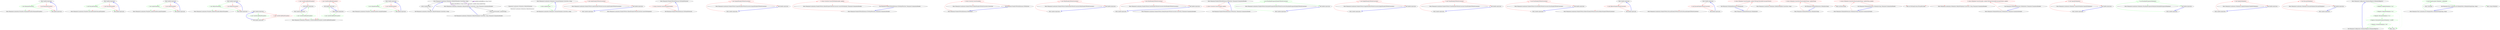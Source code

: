 digraph  {
n0 [cluster="lambda expression", label="Entry lambda expression", span="16-16"];
n1 [cluster="lambda expression", color=red, community=0, label="2: new RomanianFormatter()", span="16-16"];
n2 [cluster="lambda expression", label="Exit lambda expression", span="16-16"];
n3 [cluster="Humanizer.Localisation.Formatters.RomanianFormatter.RomanianFormatter()", label="Entry Humanizer.Localisation.Formatters.RomanianFormatter.RomanianFormatter()", span="2-2"];
n4 [cluster="lambda expression", label="Entry lambda expression", span="17-17"];
n5 [cluster="lambda expression", color=red, community=0, label="2: new RussianFormatter()", span="17-17"];
n6 [cluster="lambda expression", label="Exit lambda expression", span="17-17"];
n7 [cluster="Humanizer.Localisation.Formatters.RussianFormatter.RussianFormatter()", label="Entry Humanizer.Localisation.Formatters.RussianFormatter.RussianFormatter()", span="4-4"];
n8 [cluster="lambda expression", label="Entry lambda expression", span="18-18"];
n9 [cluster="lambda expression", color=red, community=0, label="2: new ArabicFormatter()", span="18-18"];
n10 [cluster="lambda expression", label="Exit lambda expression", span="18-18"];
n11 [cluster="Humanizer.Localisation.Formatters.ArabicFormatter.ArabicFormatter()", label="Entry Humanizer.Localisation.Formatters.ArabicFormatter.ArabicFormatter()", span="2-2"];
n12 [cluster="lambda expression", label="Entry lambda expression", span="19-19"];
n13 [cluster="lambda expression", color=red, community=0, label="2: new HebrewFormatter()", span="19-19"];
n14 [cluster="lambda expression", label="Exit lambda expression", span="19-19"];
n15 [cluster="Humanizer.Localisation.Formatters.HebrewFormatter.HebrewFormatter()", label="Entry Humanizer.Localisation.Formatters.HebrewFormatter.HebrewFormatter()", span="2-2"];
n16 [cluster="lambda expression", label="Entry lambda expression", span="20-20"];
n17 [cluster="lambda expression", color=red, community=0, label="2: new CzechSlovakPolishFormatter()", span="20-20"];
n18 [cluster="lambda expression", label="Exit lambda expression", span="20-20"];
n19 [cluster="Humanizer.Localisation.Formatters.CzechSlovakPolishFormatter.CzechSlovakPolishFormatter()", label="Entry Humanizer.Localisation.Formatters.CzechSlovakPolishFormatter.CzechSlovakPolishFormatter()", span="2-2"];
n20 [cluster="lambda expression", label="Entry lambda expression", span="21-21"];
n21 [cluster="lambda expression", color=red, community=1, label="2: new CzechSlovakPolishFormatter()", span="21-21"];
n22 [cluster="lambda expression", label="Exit lambda expression", span="21-21"];
n23 [cluster="lambda expression", label="Entry lambda expression", span="22-22"];
n24 [cluster="lambda expression", color=red, community=1, label="2: new CzechSlovakPolishFormatter()", span="22-22"];
n25 [cluster="lambda expression", label="Exit lambda expression", span="22-22"];
n26 [cluster="lambda expression", label="Entry lambda expression", span="23-23"];
n27 [cluster="lambda expression", color=red, community=0, label="2: new SerbianFormatter()", span="23-23"];
n28 [cluster="lambda expression", label="Exit lambda expression", span="23-23"];
n29 [cluster="Humanizer.Localisation.Formatters.SerbianFormatter.SerbianFormatter()", label="Entry Humanizer.Localisation.Formatters.SerbianFormatter.SerbianFormatter()", span="2-2"];
d1 [cluster="lambda expression", color=green, community=0, label="2: new RomanianFormatter()", span="16-16"];
d5 [cluster="lambda expression", color=green, community=0, label="2: new RussianFormatter()", span="17-17"];
d9 [cluster="lambda expression", color=green, community=0, label="2: new ArabicFormatter()", span="18-18"];
d13 [cluster="lambda expression", color=green, community=0, label="2: new HebrewFormatter()", span="19-19"];
d17 [cluster="lambda expression", color=green, community=0, label="2: new CzechSlovakPolishFormatter()", span="20-20"];
d21 [cluster="lambda expression", color=green, community=0, label="2: new CzechSlovakPolishFormatter()", span="21-21"];
d24 [cluster="lambda expression", color=green, community=0, label="2: new CzechSlovakPolishFormatter()", span="22-22"];
d27 [cluster="lambda expression", color=green, community=0, label="2: new SerbianFormatter()", span="23-23"];
m1_3 [cluster="Humanizer.Localisation.Ordinalizers.DefaultOrdinalizer.Convert(int, string)", file="DefaultOrdinalizer.cs", label="Entry Humanizer.Localisation.Ordinalizers.DefaultOrdinalizer.Convert(int, string)", span="9-9"];
m1_4 [cluster="Humanizer.Localisation.Ordinalizers.DefaultOrdinalizer.Convert(int, string)", file="DefaultOrdinalizer.cs", label="return numberString;", span="11-11"];
m1_5 [cluster="Humanizer.Localisation.Ordinalizers.DefaultOrdinalizer.Convert(int, string)", file="DefaultOrdinalizer.cs", label="Exit Humanizer.Localisation.Ordinalizers.DefaultOrdinalizer.Convert(int, string)", span="9-9"];
m1_0 [cluster="Humanizer.Localisation.Ordinalizers.DefaultOrdinalizer.Convert(int, string, Humanizer.GrammaticalGender)", file="DefaultOrdinalizer.cs", label="Entry Humanizer.Localisation.Ordinalizers.DefaultOrdinalizer.Convert(int, string, Humanizer.GrammaticalGender)", span="4-4"];
m1_1 [cluster="Humanizer.Localisation.Ordinalizers.DefaultOrdinalizer.Convert(int, string, Humanizer.GrammaticalGender)", file="DefaultOrdinalizer.cs", label="return Convert(number, numberString);", span="6-6"];
m1_2 [cluster="Humanizer.Localisation.Ordinalizers.DefaultOrdinalizer.Convert(int, string, Humanizer.GrammaticalGender)", file="DefaultOrdinalizer.cs", label="Exit Humanizer.Localisation.Ordinalizers.DefaultOrdinalizer.Convert(int, string, Humanizer.GrammaticalGender)", span="4-4"];
m1_6 [file="DefaultOrdinalizer.cs", label="Humanizer.Localisation.Ordinalizers.DefaultOrdinalizer", span=""];
m3_0 [cluster="Humanizer.Localisation.Ordinalizers.GermanOrdinalizer.Convert(int, string)", file="GermanOrdinalizer.cs", label="Entry Humanizer.Localisation.Ordinalizers.GermanOrdinalizer.Convert(int, string)", span="4-4"];
m3_1 [cluster="Humanizer.Localisation.Ordinalizers.GermanOrdinalizer.Convert(int, string)", color=green, community=0, file="GermanOrdinalizer.cs", label="1: return numberString + ''.'';", span="6-6"];
m3_2 [cluster="Humanizer.Localisation.Ordinalizers.GermanOrdinalizer.Convert(int, string)", file="GermanOrdinalizer.cs", label="Exit Humanizer.Localisation.Ordinalizers.GermanOrdinalizer.Convert(int, string)", span="4-4"];
m8_7 [cluster="Humanizer.Localisation.NumberToWords.ArabicNumberToWordsConverter.ArabicNumberToWordsConverter()", file="NumberToWordsExtension.cs", label="Entry Humanizer.Localisation.NumberToWords.ArabicNumberToWordsConverter.ArabicNumberToWordsConverter()", span="6-6"];
m8_48 [cluster="Humanizer.NumberToWordsExtension.ToOrdinalWords(int)", file="NumberToWordsExtension.cs", label="Entry Humanizer.NumberToWordsExtension.ToOrdinalWords(int)", span="66-66"];
m8_49 [cluster="Humanizer.NumberToWordsExtension.ToOrdinalWords(int)", color=red, community=0, file="NumberToWordsExtension.cs", label="0: return Converter.ConvertToOrdinal(number);", span="68-68"];
m8_50 [cluster="Humanizer.NumberToWordsExtension.ToOrdinalWords(int)", file="NumberToWordsExtension.cs", label="Exit Humanizer.NumberToWordsExtension.ToOrdinalWords(int)", span="66-66"];
m8_15 [cluster="Humanizer.Localisation.NumberToWords.SpanishNumberToWordsConverter.SpanishNumberToWordsConverter()", file="NumberToWordsExtension.cs", label="Entry Humanizer.Localisation.NumberToWords.SpanishNumberToWordsConverter.SpanishNumberToWordsConverter()", span="5-5"];
m8_55 [cluster="Humanizer.Localisation.NumberToWords.DefaultNumberToWordsConverter.ConvertToOrdinal(int, Humanizer.GrammaticalGender)", file="NumberToWordsExtension.cs", label="Entry Humanizer.Localisation.NumberToWords.DefaultNumberToWordsConverter.ConvertToOrdinal(int, Humanizer.GrammaticalGender)", span="35-35"];
m8_43 [cluster="Humanizer.Localisation.NumberToWords.DefaultNumberToWordsConverter.Convert(int)", file="NumberToWordsExtension.cs", label="Entry Humanizer.Localisation.NumberToWords.DefaultNumberToWordsConverter.Convert(int)", span="22-22"];
m8_19 [cluster="Humanizer.Localisation.NumberToWords.PolishNumberToWordsConverter.PolishNumberToWordsConverter()", file="NumberToWordsExtension.cs", label="Entry Humanizer.Localisation.NumberToWords.PolishNumberToWordsConverter.PolishNumberToWordsConverter()", span="4-4"];
m8_40 [cluster="Humanizer.NumberToWordsExtension.ToWords(int)", file="NumberToWordsExtension.cs", label="Entry Humanizer.NumberToWordsExtension.ToWords(int)", span="32-32"];
m8_41 [cluster="Humanizer.NumberToWordsExtension.ToWords(int)", color=red, community=0, file="NumberToWordsExtension.cs", label="0: return Converter.Convert(number);", span="34-34"];
m8_42 [cluster="Humanizer.NumberToWordsExtension.ToWords(int)", file="NumberToWordsExtension.cs", label="Exit Humanizer.NumberToWordsExtension.ToWords(int)", span="32-32"];
m8_35 [cluster="Humanizer.Localisation.NumberToWords.DutchNumberToWordsConverter.DutchNumberToWordsConverter()", file="NumberToWordsExtension.cs", label="Entry Humanizer.Localisation.NumberToWords.DutchNumberToWordsConverter.DutchNumberToWordsConverter()", span="11-11"];
m8_44 [cluster="Humanizer.NumberToWordsExtension.ToWords(int, Humanizer.GrammaticalGender)", file="NumberToWordsExtension.cs", label="Entry Humanizer.NumberToWordsExtension.ToWords(int, Humanizer.GrammaticalGender)", span="56-56"];
m8_45 [cluster="Humanizer.NumberToWordsExtension.ToWords(int, Humanizer.GrammaticalGender)", color=red, community=0, file="NumberToWordsExtension.cs", label="0: return Converter.Convert(number, gender);", span="58-58"];
m8_46 [cluster="Humanizer.NumberToWordsExtension.ToWords(int, Humanizer.GrammaticalGender)", file="NumberToWordsExtension.cs", label="Exit Humanizer.NumberToWordsExtension.ToWords(int, Humanizer.GrammaticalGender)", span="56-56"];
m8_23 [cluster="Humanizer.Localisation.NumberToWords.BrazilianPortugueseNumberToWordsConverter.BrazilianPortugueseNumberToWordsConverter()", file="NumberToWordsExtension.cs", label="Entry Humanizer.Localisation.NumberToWords.BrazilianPortugueseNumberToWordsConverter.BrazilianPortugueseNumberToWordsConverter()", span="5-5"];
m8_3 [cluster="Humanizer.Localisation.NumberToWords.EnglishNumberToWordsConverter.EnglishNumberToWordsConverter()", file="NumberToWordsExtension.cs", label="Entry Humanizer.Localisation.NumberToWords.EnglishNumberToWordsConverter.EnglishNumberToWordsConverter()", span="5-5"];
m8_31 [cluster="Humanizer.Localisation.NumberToWords.FrenchNumberToWordsConverter.FrenchNumberToWordsConverter()", file="NumberToWordsExtension.cs", label="Entry Humanizer.Localisation.NumberToWords.FrenchNumberToWordsConverter.FrenchNumberToWordsConverter()", span="5-5"];
m8_11 [cluster="Humanizer.Localisation.NumberToWords.FarsiNumberToWordsConverter.FarsiNumberToWordsConverter()", file="NumberToWordsExtension.cs", label="Entry Humanizer.Localisation.NumberToWords.FarsiNumberToWordsConverter.FarsiNumberToWordsConverter()", span="5-5"];
m8_52 [cluster="Humanizer.NumberToWordsExtension.ToOrdinalWords(int, Humanizer.GrammaticalGender)", file="NumberToWordsExtension.cs", label="Entry Humanizer.NumberToWordsExtension.ToOrdinalWords(int, Humanizer.GrammaticalGender)", span="79-79"];
m8_53 [cluster="Humanizer.NumberToWordsExtension.ToOrdinalWords(int, Humanizer.GrammaticalGender)", color=red, community=0, file="NumberToWordsExtension.cs", label="0: return Converter.ConvertToOrdinal(number, gender);", span="81-81"];
m8_54 [cluster="Humanizer.NumberToWordsExtension.ToOrdinalWords(int, Humanizer.GrammaticalGender)", file="NumberToWordsExtension.cs", label="Exit Humanizer.NumberToWordsExtension.ToOrdinalWords(int, Humanizer.GrammaticalGender)", span="79-79"];
m8_47 [cluster="Humanizer.Localisation.NumberToWords.DefaultNumberToWordsConverter.Convert(int, Humanizer.GrammaticalGender)", file="NumberToWordsExtension.cs", label="Entry Humanizer.Localisation.NumberToWords.DefaultNumberToWordsConverter.Convert(int, Humanizer.GrammaticalGender)", span="12-12"];
m8_36 [cluster="lambda expression", file="NumberToWordsExtension.cs", label="Entry lambda expression", span="24-24"];
m8_0 [cluster="lambda expression", file="NumberToWordsExtension.cs", label="Entry lambda expression", span="15-15"];
m8_1 [cluster="lambda expression", color=red, community=0, file="NumberToWordsExtension.cs", label="0: new EnglishNumberToWordsConverter()", span="15-15"];
m8_2 [cluster="lambda expression", file="NumberToWordsExtension.cs", label="Exit lambda expression", span="15-15"];
m8_4 [cluster="lambda expression", file="NumberToWordsExtension.cs", label="Entry lambda expression", span="16-16"];
m8_5 [cluster="lambda expression", color=red, community=0, file="NumberToWordsExtension.cs", label="0: new ArabicNumberToWordsConverter()", span="16-16"];
m8_6 [cluster="lambda expression", file="NumberToWordsExtension.cs", label="Exit lambda expression", span="16-16"];
m8_8 [cluster="lambda expression", file="NumberToWordsExtension.cs", label="Entry lambda expression", span="17-17"];
m8_9 [cluster="lambda expression", color=red, community=0, file="NumberToWordsExtension.cs", label="0: new FarsiNumberToWordsConverter()", span="17-17"];
m8_10 [cluster="lambda expression", file="NumberToWordsExtension.cs", label="Exit lambda expression", span="17-17"];
m8_12 [cluster="lambda expression", file="NumberToWordsExtension.cs", label="Entry lambda expression", span="18-18"];
m8_13 [cluster="lambda expression", color=red, community=0, file="NumberToWordsExtension.cs", label="0: new SpanishNumberToWordsConverter()", span="18-18"];
m8_14 [cluster="lambda expression", file="NumberToWordsExtension.cs", label="Exit lambda expression", span="18-18"];
m8_16 [cluster="lambda expression", file="NumberToWordsExtension.cs", label="Entry lambda expression", span="19-19"];
m8_17 [cluster="lambda expression", color=red, community=0, file="NumberToWordsExtension.cs", label="0: new PolishNumberToWordsConverter()", span="19-19"];
m8_18 [cluster="lambda expression", file="NumberToWordsExtension.cs", label="Exit lambda expression", span="19-19"];
m8_20 [cluster="lambda expression", file="NumberToWordsExtension.cs", label="Entry lambda expression", span="20-20"];
m8_21 [cluster="lambda expression", color=green, community=0, file="NumberToWordsExtension.cs", label="0: new BrazilianPortugueseNumberToWordsConverter()", span="20-20"];
m8_22 [cluster="lambda expression", file="NumberToWordsExtension.cs", label="Exit lambda expression", span="20-20"];
m8_24 [cluster="lambda expression", file="NumberToWordsExtension.cs", label="Entry lambda expression", span="21-21"];
m8_25 [cluster="lambda expression", color=red, community=0, file="NumberToWordsExtension.cs", label="0: new RussianNumberToWordsConverter()", span="21-21"];
m8_26 [cluster="lambda expression", file="NumberToWordsExtension.cs", label="Exit lambda expression", span="21-21"];
m8_28 [cluster="lambda expression", file="NumberToWordsExtension.cs", label="Entry lambda expression", span="22-22"];
m8_29 [cluster="lambda expression", color=red, community=0, file="NumberToWordsExtension.cs", label="0: new FrenchNumberToWordsConverter()", span="22-22"];
m8_30 [cluster="lambda expression", file="NumberToWordsExtension.cs", label="Exit lambda expression", span="22-22"];
m8_32 [cluster="lambda expression", file="NumberToWordsExtension.cs", label="Entry lambda expression", span="23-23"];
m8_33 [cluster="lambda expression", color=red, community=0, file="NumberToWordsExtension.cs", label="0: new DutchNumberToWordsConverter()", span="23-23"];
m8_34 [cluster="lambda expression", file="NumberToWordsExtension.cs", label="Exit lambda expression", span="23-23"];
m8_37 [cluster="lambda expression", color=red, community=0, file="NumberToWordsExtension.cs", label="0: new HebrewNumberToWordsConverter()", span="24-24"];
m8_38 [cluster="lambda expression", file="NumberToWordsExtension.cs", label="Exit lambda expression", span="24-24"];
m8_39 [cluster="Humanizer.Localisation.NumberToWords.HebrewNumberToWordsConverter.HebrewNumberToWordsConverter()", file="NumberToWordsExtension.cs", label="Entry Humanizer.Localisation.NumberToWords.HebrewNumberToWordsConverter.HebrewNumberToWordsConverter()", span="5-5"];
m8_27 [cluster="Humanizer.Localisation.NumberToWords.RussianNumberToWordsConverter.RussianNumberToWordsConverter()", file="NumberToWordsExtension.cs", label="Entry Humanizer.Localisation.NumberToWords.RussianNumberToWordsConverter.RussianNumberToWordsConverter()", span="6-6"];
m8_51 [cluster="Humanizer.Localisation.NumberToWords.DefaultNumberToWordsConverter.ConvertToOrdinal(int)", file="NumberToWordsExtension.cs", label="Entry Humanizer.Localisation.NumberToWords.DefaultNumberToWordsConverter.ConvertToOrdinal(int)", span="45-45"];
m10_28 [cluster="int.ToString(System.IFormatProvider)", file="OrdinalizeExtensions.cs", label="Entry int.ToString(System.IFormatProvider)", span="0-0"];
m10_7 [cluster="Humanizer.Localisation.Ordinalizers.SpanishOrdinalizer.SpanishOrdinalizer()", file="OrdinalizeExtensions.cs", label="Entry Humanizer.Localisation.Ordinalizers.SpanishOrdinalizer.SpanishOrdinalizer()", span="2-2"];
m10_25 [cluster="Humanizer.OrdinalizeExtensions.Ordinalize(int)", file="OrdinalizeExtensions.cs", label="Entry Humanizer.OrdinalizeExtensions.Ordinalize(int)", span="50-50"];
m10_26 [cluster="Humanizer.OrdinalizeExtensions.Ordinalize(int)", color=red, community=0, file="OrdinalizeExtensions.cs", label="0: return Ordinalizer.Convert(number, number.ToString(CultureInfo.InvariantCulture));", span="52-52"];
m10_27 [cluster="Humanizer.OrdinalizeExtensions.Ordinalize(int)", file="OrdinalizeExtensions.cs", label="Exit Humanizer.OrdinalizeExtensions.Ordinalize(int)", span="50-50"];
m10_21 [cluster="Humanizer.OrdinalizeExtensions.Ordinalize(string, Humanizer.GrammaticalGender)", file="OrdinalizeExtensions.cs", label="Entry Humanizer.OrdinalizeExtensions.Ordinalize(string, Humanizer.GrammaticalGender)", span="40-40"];
m10_22 [cluster="Humanizer.OrdinalizeExtensions.Ordinalize(string, Humanizer.GrammaticalGender)", color=red, community=0, file="OrdinalizeExtensions.cs", label="0: return Ordinalizer.Convert(int.Parse(numberString), numberString, gender);", span="42-42"];
m10_23 [cluster="Humanizer.OrdinalizeExtensions.Ordinalize(string, Humanizer.GrammaticalGender)", file="OrdinalizeExtensions.cs", label="Exit Humanizer.OrdinalizeExtensions.Ordinalize(string, Humanizer.GrammaticalGender)", span="40-40"];
m10_11 [cluster="Humanizer.Localisation.Ordinalizers.BrazilianPortugueseOrdinalizer.BrazilianPortugueseOrdinalizer()", file="OrdinalizeExtensions.cs", label="Entry Humanizer.Localisation.Ordinalizers.BrazilianPortugueseOrdinalizer.BrazilianPortugueseOrdinalizer()", span="2-2"];
m10_16 [cluster="Humanizer.OrdinalizeExtensions.Ordinalize(string)", file="OrdinalizeExtensions.cs", label="Entry Humanizer.OrdinalizeExtensions.Ordinalize(string)", span="26-26"];
m10_17 [cluster="Humanizer.OrdinalizeExtensions.Ordinalize(string)", color=red, community=0, file="OrdinalizeExtensions.cs", label="0: return Ordinalizer.Convert(int.Parse(numberString), numberString);", span="28-28"];
m10_18 [cluster="Humanizer.OrdinalizeExtensions.Ordinalize(string)", file="OrdinalizeExtensions.cs", label="Exit Humanizer.OrdinalizeExtensions.Ordinalize(string)", span="26-26"];
m10_19 [cluster="int.Parse(string)", file="OrdinalizeExtensions.cs", label="Entry int.Parse(string)", span="0-0"];
m10_3 [cluster="Humanizer.Localisation.Ordinalizers.EnglishOrdinalizer.EnglishOrdinalizer()", file="OrdinalizeExtensions.cs", label="Entry Humanizer.Localisation.Ordinalizers.EnglishOrdinalizer.EnglishOrdinalizer()", span="2-2"];
m10_20 [cluster="Humanizer.Localisation.Ordinalizers.DefaultOrdinalizer.Convert(int, string)", file="OrdinalizeExtensions.cs", label="Entry Humanizer.Localisation.Ordinalizers.DefaultOrdinalizer.Convert(int, string)", span="9-9"];
m10_29 [cluster="Humanizer.OrdinalizeExtensions.Ordinalize(int, Humanizer.GrammaticalGender)", file="OrdinalizeExtensions.cs", label="Entry Humanizer.OrdinalizeExtensions.Ordinalize(int, Humanizer.GrammaticalGender)", span="64-64"];
m10_30 [cluster="Humanizer.OrdinalizeExtensions.Ordinalize(int, Humanizer.GrammaticalGender)", color=red, community=0, file="OrdinalizeExtensions.cs", label="0: return Ordinalizer.Convert(number, number.ToString(CultureInfo.InvariantCulture), gender);", span="66-66"];
m10_31 [cluster="Humanizer.OrdinalizeExtensions.Ordinalize(int, Humanizer.GrammaticalGender)", file="OrdinalizeExtensions.cs", label="Exit Humanizer.OrdinalizeExtensions.Ordinalize(int, Humanizer.GrammaticalGender)", span="64-64"];
m10_15 [cluster="Humanizer.Localisation.Ordinalizers.RussianOrdinalizer.RussianOrdinalizer()", file="OrdinalizeExtensions.cs", label="Entry Humanizer.Localisation.Ordinalizers.RussianOrdinalizer.RussianOrdinalizer()", span="2-2"];
m10_12 [cluster="lambda expression", file="OrdinalizeExtensions.cs", label="Entry lambda expression", span="18-18"];
m10_0 [cluster="lambda expression", file="OrdinalizeExtensions.cs", label="Entry lambda expression", span="15-15"];
m10_1 [cluster="lambda expression", color=red, community=0, file="OrdinalizeExtensions.cs", label="0: new EnglishOrdinalizer()", span="15-15"];
m10_2 [cluster="lambda expression", file="OrdinalizeExtensions.cs", label="Exit lambda expression", span="15-15"];
m10_4 [cluster="lambda expression", file="OrdinalizeExtensions.cs", label="Entry lambda expression", span="16-16"];
m10_5 [cluster="lambda expression", color=red, community=0, file="OrdinalizeExtensions.cs", label="0: new SpanishOrdinalizer()", span="16-16"];
m10_6 [cluster="lambda expression", file="OrdinalizeExtensions.cs", label="Exit lambda expression", span="16-16"];
m10_8 [cluster="lambda expression", file="OrdinalizeExtensions.cs", label="Entry lambda expression", span="17-17"];
m10_9 [cluster="lambda expression", color=green, community=0, file="OrdinalizeExtensions.cs", label="0: new BrazilianPortugueseOrdinalizer()", span="17-17"];
m10_10 [cluster="lambda expression", file="OrdinalizeExtensions.cs", label="Exit lambda expression", span="17-17"];
m10_13 [cluster="lambda expression", color=red, community=0, file="OrdinalizeExtensions.cs", label="0: new RussianOrdinalizer()", span="18-18"];
m10_14 [cluster="lambda expression", file="OrdinalizeExtensions.cs", label="Exit lambda expression", span="18-18"];
m10_24 [cluster="Humanizer.Localisation.Ordinalizers.DefaultOrdinalizer.Convert(int, string, Humanizer.GrammaticalGender)", file="OrdinalizeExtensions.cs", label="Entry Humanizer.Localisation.Ordinalizers.DefaultOrdinalizer.Convert(int, string, Humanizer.GrammaticalGender)", span="4-4"];
m11_0 [cluster="Humanizer.Configuration.OrdinalizerRegistry.OrdinalizerRegistry()", file="OrdinalizerRegistry.cs", label="Entry Humanizer.Configuration.OrdinalizerRegistry.OrdinalizerRegistry()", span="6-6"];
m11_1 [cluster="Humanizer.Configuration.OrdinalizerRegistry.OrdinalizerRegistry()", color=green, community=0, file="OrdinalizerRegistry.cs", label="0: Register<EnglishOrdinalizer>(''en'')", span="8-8"];
m11_2 [cluster="Humanizer.Configuration.OrdinalizerRegistry.OrdinalizerRegistry()", color=green, community=0, file="OrdinalizerRegistry.cs", label="0: Register<SpanishOrdinalizer>(''es'')", span="9-9"];
m11_3 [cluster="Humanizer.Configuration.OrdinalizerRegistry.OrdinalizerRegistry()", color=green, community=0, file="OrdinalizerRegistry.cs", label="0: Register<RussianOrdinalizer>(''ru'')", span="10-10"];
m11_4 [cluster="Humanizer.Configuration.OrdinalizerRegistry.OrdinalizerRegistry()", color=green, community=0, file="OrdinalizerRegistry.cs", label="0: Register<BrazilianPortugueseOrdinalizer>(''pt-BR'')", span="11-11"];
m11_5 [cluster="Humanizer.Configuration.OrdinalizerRegistry.OrdinalizerRegistry()", color=green, community=0, file="OrdinalizerRegistry.cs", label="0: Register<GermanOrdinalizer>(''de'')", span="12-12"];
m11_6 [cluster="Humanizer.Configuration.OrdinalizerRegistry.OrdinalizerRegistry()", file="OrdinalizerRegistry.cs", label="Exit Humanizer.Configuration.OrdinalizerRegistry.OrdinalizerRegistry()", span="6-6"];
m11_7 [cluster="Unk.>", file="OrdinalizerRegistry.cs", label="Entry Unk.>", span=""];
m12_6 [cluster="Unk.Equal", file="OrdinalizeTests.cs", label="Entry Unk.Equal", span=""];
m12_2 [cluster="Humanizer.Tests.Localisation.de.OrdinalizeTests.OrdinalizeString(string, string)", file="OrdinalizeTests.cs", label="Entry Humanizer.Tests.Localisation.de.OrdinalizeTests.OrdinalizeString(string, string)", span="23-23"];
m12_3 [cluster="Humanizer.Tests.Localisation.de.OrdinalizeTests.OrdinalizeString(string, string)", color=green, community=0, file="OrdinalizeTests.cs", label="0: Assert.Equal(number.Ordinalize(), ordinalized)", span="25-25"];
m12_4 [cluster="Humanizer.Tests.Localisation.de.OrdinalizeTests.OrdinalizeString(string, string)", file="OrdinalizeTests.cs", label="Exit Humanizer.Tests.Localisation.de.OrdinalizeTests.OrdinalizeString(string, string)", span="23-23"];
m12_5 [cluster="string.Ordinalize()", file="OrdinalizeTests.cs", label="Entry string.Ordinalize()", span="26-26"];
n0 -> n1  [color=red, key=0, style=solid];
n0 -> d1  [color=green, key=0, style=solid];
n1 -> n2  [color=red, key=0, style=solid];
n1 -> n3  [color=red, key=2, style=dotted];
n2 -> n0  [color=blue, key=0, style=bold];
n4 -> n5  [color=red, key=0, style=solid];
n4 -> d5  [color=green, key=0, style=solid];
n5 -> n6  [color=red, key=0, style=solid];
n5 -> n7  [color=red, key=2, style=dotted];
n6 -> n4  [color=blue, key=0, style=bold];
n8 -> n9  [color=red, key=0, style=solid];
n8 -> d9  [color=green, key=0, style=solid];
n9 -> n10  [color=red, key=0, style=solid];
n9 -> n11  [color=red, key=2, style=dotted];
n10 -> n8  [color=blue, key=0, style=bold];
n12 -> n13  [color=red, key=0, style=solid];
n12 -> d13  [color=green, key=0, style=solid];
n13 -> n14  [color=red, key=0, style=solid];
n13 -> n15  [color=red, key=2, style=dotted];
n14 -> n12  [color=blue, key=0, style=bold];
n16 -> n17  [color=red, key=0, style=solid];
n16 -> d17  [color=green, key=0, style=solid];
n17 -> n18  [color=red, key=0, style=solid];
n17 -> n19  [color=red, key=2, style=dotted];
n18 -> n16  [color=blue, key=0, style=bold];
n20 -> n21  [color=red, key=0, style=solid];
n20 -> d21  [color=green, key=0, style=solid];
n21 -> n22  [color=red, key=0, style=solid];
n21 -> n19  [color=red, key=2, style=dotted];
n22 -> n20  [color=blue, key=0, style=bold];
n23 -> n24  [color=red, key=0, style=solid];
n23 -> d24  [color=green, key=0, style=solid];
n24 -> n25  [color=red, key=0, style=solid];
n24 -> n19  [color=red, key=2, style=dotted];
n25 -> n23  [color=blue, key=0, style=bold];
n26 -> n27  [color=red, key=0, style=solid];
n26 -> d27  [color=green, key=0, style=solid];
n27 -> n28  [color=red, key=0, style=solid];
n27 -> n29  [color=red, key=2, style=dotted];
n28 -> n26  [color=blue, key=0, style=bold];
d1 -> n2  [color=green, key=0, style=solid];
d1 -> n3  [color=green, key=2, style=dotted];
d5 -> n6  [color=green, key=0, style=solid];
d5 -> n7  [color=green, key=2, style=dotted];
d9 -> n10  [color=green, key=0, style=solid];
d9 -> n11  [color=green, key=2, style=dotted];
d13 -> n14  [color=green, key=0, style=solid];
d13 -> n15  [color=green, key=2, style=dotted];
d17 -> n18  [color=green, key=0, style=solid];
d17 -> n19  [color=green, key=2, style=dotted];
d21 -> n22  [color=green, key=0, style=solid];
d21 -> n19  [color=green, key=2, style=dotted];
d24 -> n25  [color=green, key=0, style=solid];
d24 -> n19  [color=green, key=2, style=dotted];
d27 -> n28  [color=green, key=0, style=solid];
d27 -> n29  [color=green, key=2, style=dotted];
m1_3 -> m1_4  [key=0, style=solid];
m1_3 -> m1_0  [color=darkorchid, key=3, label="Parameter variable string numberString", style=bold];
m1_3 -> m1_3  [color=darkorchid, key=3, label="method methodReturn string Convert", style=bold];
m1_4 -> m1_5  [key=0, style=solid];
m1_5 -> m1_3  [color=blue, key=0, style=bold];
m1_0 -> m1_1  [key=0, style=solid];
m1_0 -> m1_3  [color=darkorchid, key=3, label="method methodReturn string Convert", style=bold];
m1_1 -> m1_2  [key=0, style=solid];
m1_1 -> m1_3  [key=2, style=dotted];
m1_2 -> m1_0  [color=blue, key=0, style=bold];
m1_6 -> m1_1  [color=darkseagreen4, key=1, label="Humanizer.Localisation.Ordinalizers.DefaultOrdinalizer", style=dashed];
m3_0 -> m3_1  [color=green, key=0, style=solid];
m3_1 -> m3_2  [color=green, key=0, style=solid];
m3_2 -> m3_0  [color=blue, key=0, style=bold];
m8_48 -> m8_49  [color=red, key=0, style=solid];
m8_49 -> m8_50  [color=red, key=0, style=solid];
m8_49 -> m8_51  [color=red, key=2, style=dotted];
m8_50 -> m8_48  [color=blue, key=0, style=bold];
m8_40 -> m8_41  [color=red, key=0, style=solid];
m8_41 -> m8_42  [color=red, key=0, style=solid];
m8_41 -> m8_43  [color=red, key=2, style=dotted];
m8_42 -> m8_40  [color=blue, key=0, style=bold];
m8_44 -> m8_45  [color=red, key=0, style=solid];
m8_45 -> m8_46  [color=red, key=0, style=solid];
m8_45 -> m8_47  [color=red, key=2, style=dotted];
m8_46 -> m8_44  [color=blue, key=0, style=bold];
m8_52 -> m8_53  [color=red, key=0, style=solid];
m8_53 -> m8_54  [color=red, key=0, style=solid];
m8_53 -> m8_55  [color=red, key=2, style=dotted];
m8_54 -> m8_52  [color=blue, key=0, style=bold];
m8_36 -> m8_37  [color=red, key=0, style=solid];
m8_0 -> m8_1  [color=red, key=0, style=solid];
m8_1 -> m8_2  [color=red, key=0, style=solid];
m8_1 -> m8_3  [color=red, key=2, style=dotted];
m8_2 -> m8_0  [color=blue, key=0, style=bold];
m8_4 -> m8_5  [color=red, key=0, style=solid];
m8_5 -> m8_6  [color=red, key=0, style=solid];
m8_5 -> m8_7  [color=red, key=2, style=dotted];
m8_6 -> m8_4  [color=blue, key=0, style=bold];
m8_8 -> m8_9  [color=red, key=0, style=solid];
m8_9 -> m8_10  [color=red, key=0, style=solid];
m8_9 -> m8_11  [color=red, key=2, style=dotted];
m8_10 -> m8_8  [color=blue, key=0, style=bold];
m8_12 -> m8_13  [color=red, key=0, style=solid];
m8_13 -> m8_14  [color=red, key=0, style=solid];
m8_13 -> m8_15  [color=red, key=2, style=dotted];
m8_14 -> m8_12  [color=blue, key=0, style=bold];
m8_16 -> m8_17  [color=red, key=0, style=solid];
m8_17 -> m8_18  [color=red, key=0, style=solid];
m8_17 -> m8_19  [color=red, key=2, style=dotted];
m8_18 -> m8_16  [color=blue, key=0, style=bold];
m8_20 -> m8_21  [color=green, key=0, style=solid];
m8_21 -> m8_22  [color=green, key=0, style=solid];
m8_21 -> m8_23  [color=green, key=2, style=dotted];
m8_22 -> m8_20  [color=blue, key=0, style=bold];
m8_24 -> m8_25  [color=red, key=0, style=solid];
m8_25 -> m8_26  [color=red, key=0, style=solid];
m8_25 -> m8_27  [color=red, key=2, style=dotted];
m8_26 -> m8_24  [color=blue, key=0, style=bold];
m8_28 -> m8_29  [color=red, key=0, style=solid];
m8_29 -> m8_30  [color=red, key=0, style=solid];
m8_29 -> m8_31  [color=red, key=2, style=dotted];
m8_30 -> m8_28  [color=blue, key=0, style=bold];
m8_32 -> m8_33  [color=red, key=0, style=solid];
m8_33 -> m8_34  [color=red, key=0, style=solid];
m8_33 -> m8_35  [color=red, key=2, style=dotted];
m8_34 -> m8_32  [color=blue, key=0, style=bold];
m8_37 -> m8_38  [color=red, key=0, style=solid];
m8_37 -> m8_39  [color=red, key=2, style=dotted];
m8_38 -> m8_36  [color=blue, key=0, style=bold];
m10_25 -> m10_26  [color=red, key=0, style=solid];
m10_26 -> m10_27  [color=red, key=0, style=solid];
m10_26 -> m10_28  [color=red, key=2, style=dotted];
m10_26 -> m10_20  [color=red, key=2, style=dotted];
m10_27 -> m10_25  [color=blue, key=0, style=bold];
m10_21 -> m10_22  [color=red, key=0, style=solid];
m10_22 -> m10_23  [color=red, key=0, style=solid];
m10_22 -> m10_19  [color=red, key=2, style=dotted];
m10_22 -> m10_24  [color=red, key=2, style=dotted];
m10_23 -> m10_21  [color=blue, key=0, style=bold];
m10_16 -> m10_17  [color=red, key=0, style=solid];
m10_17 -> m10_18  [color=red, key=0, style=solid];
m10_17 -> m10_19  [color=red, key=2, style=dotted];
m10_17 -> m10_20  [color=red, key=2, style=dotted];
m10_18 -> m10_16  [color=blue, key=0, style=bold];
m10_29 -> m10_30  [color=red, key=0, style=solid];
m10_30 -> m10_31  [color=red, key=0, style=solid];
m10_30 -> m10_28  [color=red, key=2, style=dotted];
m10_30 -> m10_24  [color=red, key=2, style=dotted];
m10_31 -> m10_29  [color=blue, key=0, style=bold];
m10_12 -> m10_13  [color=red, key=0, style=solid];
m10_0 -> m10_1  [color=red, key=0, style=solid];
m10_1 -> m10_2  [color=red, key=0, style=solid];
m10_1 -> m10_3  [color=red, key=2, style=dotted];
m10_2 -> m10_0  [color=blue, key=0, style=bold];
m10_4 -> m10_5  [color=red, key=0, style=solid];
m10_5 -> m10_6  [color=red, key=0, style=solid];
m10_5 -> m10_7  [color=red, key=2, style=dotted];
m10_6 -> m10_4  [color=blue, key=0, style=bold];
m10_8 -> m10_9  [color=green, key=0, style=solid];
m10_9 -> m10_10  [color=green, key=0, style=solid];
m10_9 -> m10_11  [color=green, key=2, style=dotted];
m10_10 -> m10_8  [color=blue, key=0, style=bold];
m10_13 -> m10_14  [color=red, key=0, style=solid];
m10_13 -> m10_15  [color=red, key=2, style=dotted];
m10_14 -> m10_12  [color=blue, key=0, style=bold];
m11_0 -> m11_1  [color=green, key=0, style=solid];
m11_1 -> m11_2  [color=green, key=0, style=solid];
m11_1 -> m11_7  [color=green, key=2, style=dotted];
m11_2 -> m11_3  [color=green, key=0, style=solid];
m11_2 -> m11_7  [color=green, key=2, style=dotted];
m11_3 -> m11_4  [color=green, key=0, style=solid];
m11_3 -> m11_7  [color=green, key=2, style=dotted];
m11_4 -> m11_5  [color=green, key=0, style=solid];
m11_4 -> m11_7  [color=green, key=2, style=dotted];
m11_5 -> m11_6  [color=green, key=0, style=solid];
m11_5 -> m11_7  [color=green, key=2, style=dotted];
m11_6 -> m11_0  [color=blue, key=0, style=bold];
m12_2 -> m12_3  [color=green, key=0, style=solid];
m12_3 -> m12_4  [color=green, key=0, style=solid];
m12_3 -> m12_5  [color=green, key=2, style=dotted];
m12_3 -> m12_6  [color=green, key=2, style=dotted];
m12_4 -> m12_2  [color=blue, key=0, style=bold];
}
